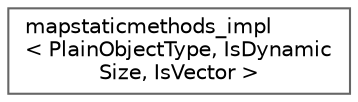 digraph "类继承关系图"
{
 // LATEX_PDF_SIZE
  bgcolor="transparent";
  edge [fontname=Helvetica,fontsize=10,labelfontname=Helvetica,labelfontsize=10];
  node [fontname=Helvetica,fontsize=10,shape=box,height=0.2,width=0.4];
  rankdir="LR";
  Node0 [id="Node000000",label="mapstaticmethods_impl\l\< PlainObjectType, IsDynamic\lSize, IsVector \>",height=0.2,width=0.4,color="grey40", fillcolor="white", style="filled",URL="$structmapstaticmethods__impl.html",tooltip=" "];
}
